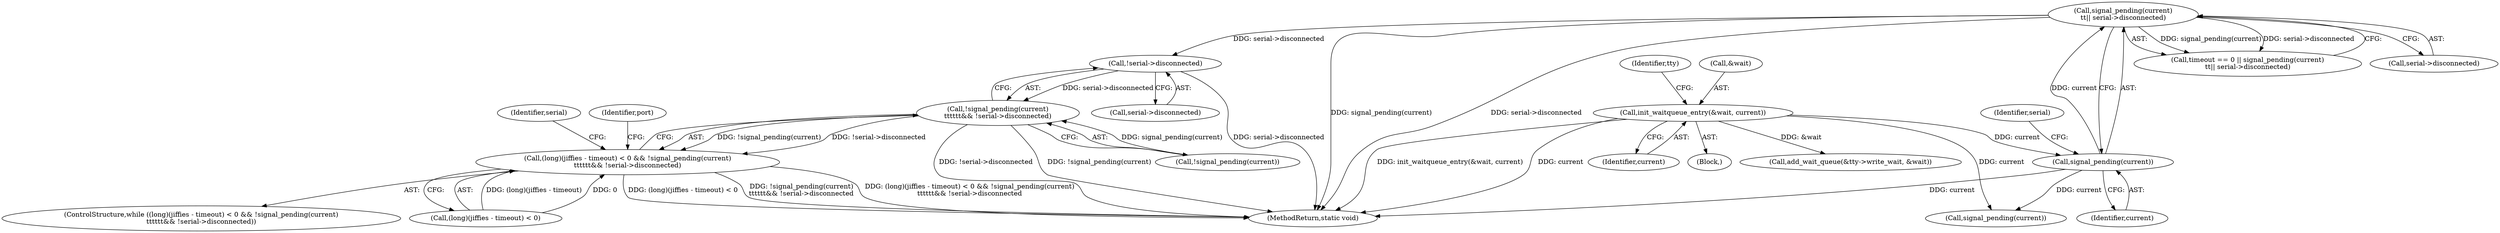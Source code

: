 digraph "0_linux_1ee0a224bc9aad1de496c795f96bc6ba2c394811@API" {
"1000244" [label="(Call,!serial->disconnected)"];
"1000181" [label="(Call,signal_pending(current)\n\t\t|| serial->disconnected)"];
"1000182" [label="(Call,signal_pending(current))"];
"1000153" [label="(Call,init_waitqueue_entry(&wait, current))"];
"1000240" [label="(Call,!signal_pending(current)\n\t\t\t\t\t\t&& !serial->disconnected)"];
"1000232" [label="(Call,(long)(jiffies - timeout) < 0 && !signal_pending(current)\n\t\t\t\t\t\t&& !serial->disconnected)"];
"1000258" [label="(Identifier,serial)"];
"1000177" [label="(Call,timeout == 0 || signal_pending(current)\n\t\t|| serial->disconnected)"];
"1000154" [label="(Call,&wait)"];
"1000233" [label="(Call,(long)(jiffies - timeout) < 0)"];
"1000181" [label="(Call,signal_pending(current)\n\t\t|| serial->disconnected)"];
"1000231" [label="(ControlStructure,while ((long)(jiffies - timeout) < 0 && !signal_pending(current)\n\t\t\t\t\t\t&& !serial->disconnected))"];
"1000279" [label="(MethodReturn,static void)"];
"1000240" [label="(Call,!signal_pending(current)\n\t\t\t\t\t\t&& !serial->disconnected)"];
"1000183" [label="(Identifier,current)"];
"1000153" [label="(Call,init_waitqueue_entry(&wait, current))"];
"1000156" [label="(Identifier,current)"];
"1000242" [label="(Call,signal_pending(current))"];
"1000160" [label="(Identifier,tty)"];
"1000185" [label="(Identifier,serial)"];
"1000245" [label="(Call,serial->disconnected)"];
"1000182" [label="(Call,signal_pending(current))"];
"1000241" [label="(Call,!signal_pending(current))"];
"1000111" [label="(Block,)"];
"1000157" [label="(Call,add_wait_queue(&tty->write_wait, &wait))"];
"1000232" [label="(Call,(long)(jiffies - timeout) < 0 && !signal_pending(current)\n\t\t\t\t\t\t&& !serial->disconnected)"];
"1000244" [label="(Call,!serial->disconnected)"];
"1000252" [label="(Identifier,port)"];
"1000184" [label="(Call,serial->disconnected)"];
"1000244" -> "1000240"  [label="AST: "];
"1000244" -> "1000245"  [label="CFG: "];
"1000245" -> "1000244"  [label="AST: "];
"1000240" -> "1000244"  [label="CFG: "];
"1000244" -> "1000279"  [label="DDG: serial->disconnected"];
"1000244" -> "1000240"  [label="DDG: serial->disconnected"];
"1000181" -> "1000244"  [label="DDG: serial->disconnected"];
"1000181" -> "1000177"  [label="AST: "];
"1000181" -> "1000182"  [label="CFG: "];
"1000181" -> "1000184"  [label="CFG: "];
"1000182" -> "1000181"  [label="AST: "];
"1000184" -> "1000181"  [label="AST: "];
"1000177" -> "1000181"  [label="CFG: "];
"1000181" -> "1000279"  [label="DDG: signal_pending(current)"];
"1000181" -> "1000279"  [label="DDG: serial->disconnected"];
"1000181" -> "1000177"  [label="DDG: signal_pending(current)"];
"1000181" -> "1000177"  [label="DDG: serial->disconnected"];
"1000182" -> "1000181"  [label="DDG: current"];
"1000182" -> "1000183"  [label="CFG: "];
"1000183" -> "1000182"  [label="AST: "];
"1000185" -> "1000182"  [label="CFG: "];
"1000182" -> "1000279"  [label="DDG: current"];
"1000153" -> "1000182"  [label="DDG: current"];
"1000182" -> "1000242"  [label="DDG: current"];
"1000153" -> "1000111"  [label="AST: "];
"1000153" -> "1000156"  [label="CFG: "];
"1000154" -> "1000153"  [label="AST: "];
"1000156" -> "1000153"  [label="AST: "];
"1000160" -> "1000153"  [label="CFG: "];
"1000153" -> "1000279"  [label="DDG: init_waitqueue_entry(&wait, current)"];
"1000153" -> "1000279"  [label="DDG: current"];
"1000153" -> "1000157"  [label="DDG: &wait"];
"1000153" -> "1000242"  [label="DDG: current"];
"1000240" -> "1000232"  [label="AST: "];
"1000240" -> "1000241"  [label="CFG: "];
"1000241" -> "1000240"  [label="AST: "];
"1000232" -> "1000240"  [label="CFG: "];
"1000240" -> "1000279"  [label="DDG: !serial->disconnected"];
"1000240" -> "1000279"  [label="DDG: !signal_pending(current)"];
"1000240" -> "1000232"  [label="DDG: !signal_pending(current)"];
"1000240" -> "1000232"  [label="DDG: !serial->disconnected"];
"1000241" -> "1000240"  [label="DDG: signal_pending(current)"];
"1000232" -> "1000231"  [label="AST: "];
"1000232" -> "1000233"  [label="CFG: "];
"1000233" -> "1000232"  [label="AST: "];
"1000252" -> "1000232"  [label="CFG: "];
"1000258" -> "1000232"  [label="CFG: "];
"1000232" -> "1000279"  [label="DDG: (long)(jiffies - timeout) < 0"];
"1000232" -> "1000279"  [label="DDG: !signal_pending(current)\n\t\t\t\t\t\t&& !serial->disconnected"];
"1000232" -> "1000279"  [label="DDG: (long)(jiffies - timeout) < 0 && !signal_pending(current)\n\t\t\t\t\t\t&& !serial->disconnected"];
"1000233" -> "1000232"  [label="DDG: (long)(jiffies - timeout)"];
"1000233" -> "1000232"  [label="DDG: 0"];
}
